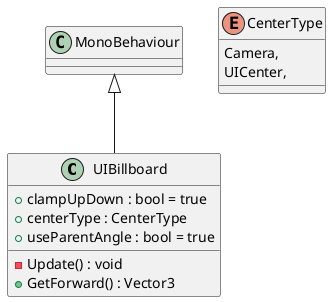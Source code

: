 @startuml
class UIBillboard {
    + clampUpDown : bool = true
    + centerType : CenterType
    + useParentAngle : bool = true
    - Update() : void
    + GetForward() : Vector3
}
enum CenterType {
    Camera,
    UICenter,
}
MonoBehaviour <|-- UIBillboard
@enduml
